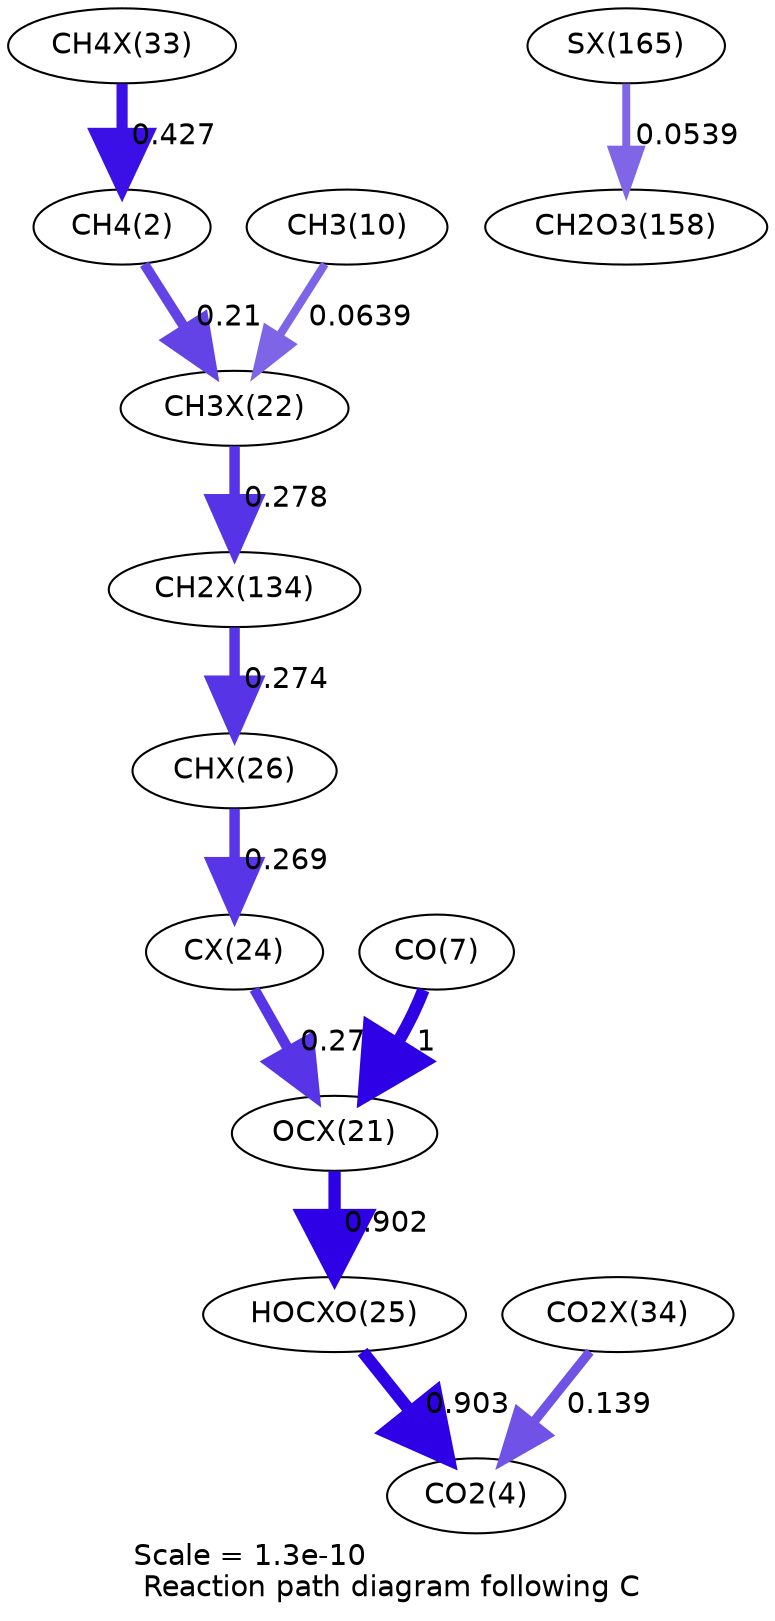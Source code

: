 digraph reaction_paths {
center=1;
s41 -> s4[fontname="Helvetica", penwidth=5.36, arrowsize=2.68, color="0.7, 0.927, 0.9"
, label=" 0.427"];
s4 -> s35[fontname="Helvetica", penwidth=4.82, arrowsize=2.41, color="0.7, 0.71, 0.9"
, label=" 0.21"];
s12 -> s35[fontname="Helvetica", penwidth=3.92, arrowsize=1.96, color="0.7, 0.564, 0.9"
, label=" 0.0639"];
s35 -> s49[fontname="Helvetica", penwidth=5.03, arrowsize=2.52, color="0.7, 0.778, 0.9"
, label=" 0.278"];
s49 -> s39[fontname="Helvetica", penwidth=5.02, arrowsize=2.51, color="0.7, 0.774, 0.9"
, label=" 0.274"];
s39 -> s37[fontname="Helvetica", penwidth=5.01, arrowsize=2.5, color="0.7, 0.769, 0.9"
, label=" 0.269"];
s37 -> s34[fontname="Helvetica", penwidth=5.02, arrowsize=2.51, color="0.7, 0.773, 0.9"
, label=" 0.273"];
s9 -> s34[fontname="Helvetica", penwidth=6, arrowsize=3, color="0.7, 1.5, 0.9"
, label=" 1"];
s34 -> s38[fontname="Helvetica", penwidth=5.92, arrowsize=2.96, color="0.7, 1.4, 0.9"
, label=" 0.902"];
s38 -> s6[fontname="Helvetica", penwidth=5.92, arrowsize=2.96, color="0.7, 1.4, 0.9"
, label=" 0.903"];
s42 -> s6[fontname="Helvetica", penwidth=4.51, arrowsize=2.25, color="0.7, 0.639, 0.9"
, label=" 0.139"];
s57 -> s29[fontname="Helvetica", penwidth=3.8, arrowsize=1.9, color="0.7, 0.554, 0.9"
, label=" 0.0539"];
s4 [ fontname="Helvetica", label="CH4(2)"];
s6 [ fontname="Helvetica", label="CO2(4)"];
s9 [ fontname="Helvetica", label="CO(7)"];
s12 [ fontname="Helvetica", label="CH3(10)"];
s29 [ fontname="Helvetica", label="CH2O3(158)"];
s34 [ fontname="Helvetica", label="OCX(21)"];
s35 [ fontname="Helvetica", label="CH3X(22)"];
s37 [ fontname="Helvetica", label="CX(24)"];
s38 [ fontname="Helvetica", label="HOCXO(25)"];
s39 [ fontname="Helvetica", label="CHX(26)"];
s41 [ fontname="Helvetica", label="CH4X(33)"];
s42 [ fontname="Helvetica", label="CO2X(34)"];
s49 [ fontname="Helvetica", label="CH2X(134)"];
s57 [ fontname="Helvetica", label="SX(165)"];
 label = "Scale = 1.3e-10\l Reaction path diagram following C";
 fontname = "Helvetica";
}
